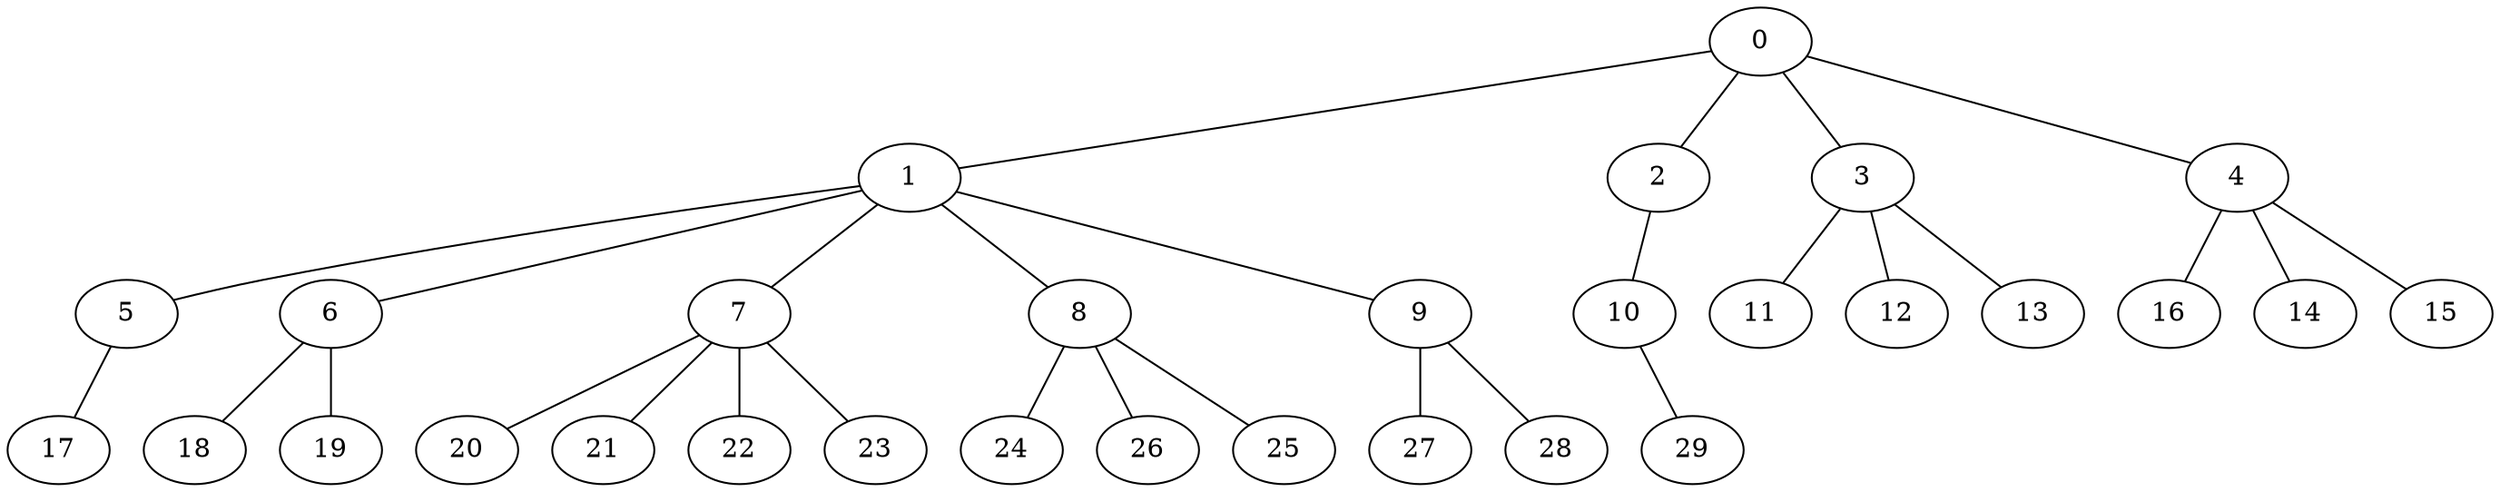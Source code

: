 
graph graphname {
    0 -- 1
0 -- 2
0 -- 3
0 -- 4
1 -- 5
1 -- 6
1 -- 7
1 -- 8
1 -- 9
2 -- 10
3 -- 11
3 -- 12
3 -- 13
4 -- 16
4 -- 14
4 -- 15
5 -- 17
6 -- 18
6 -- 19
7 -- 20
7 -- 21
7 -- 22
7 -- 23
8 -- 24
8 -- 26
8 -- 25
9 -- 27
9 -- 28
10 -- 29

}
